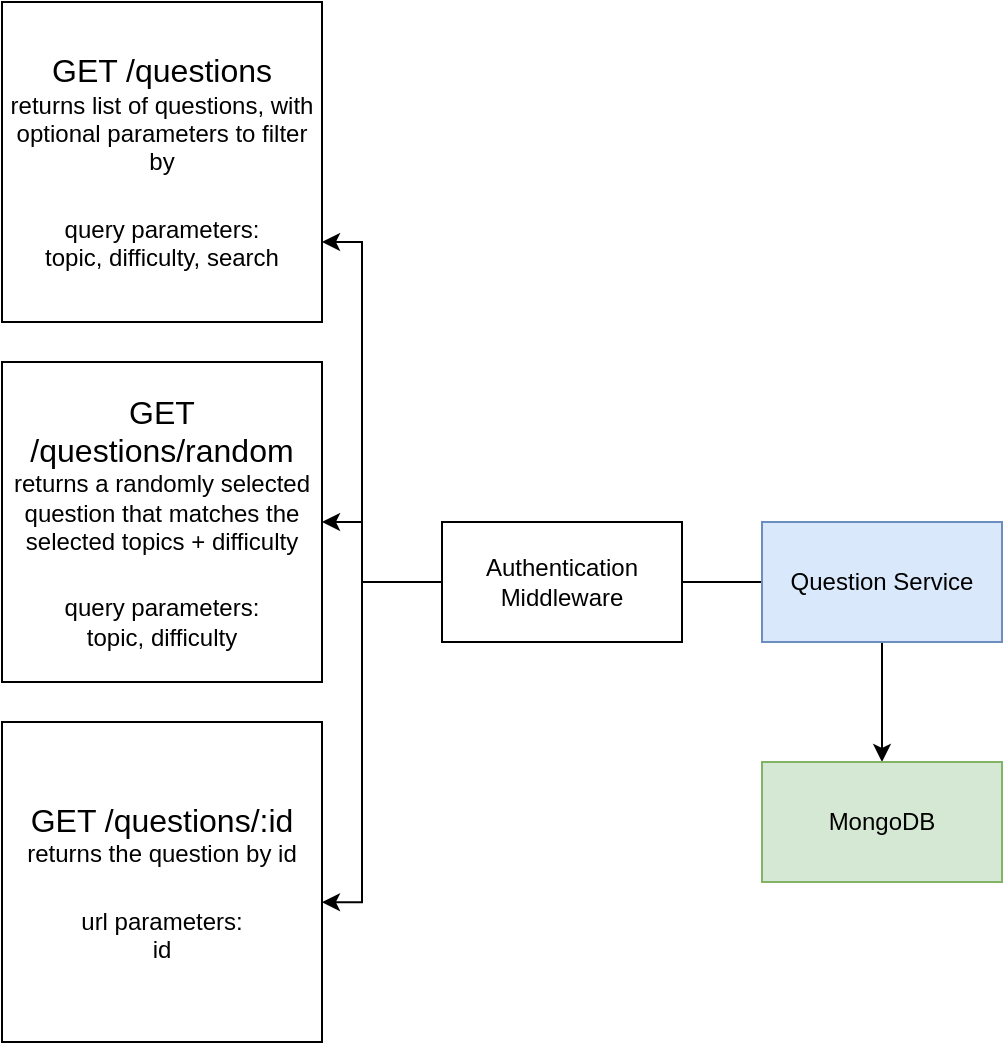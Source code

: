 <mxfile version="28.2.7">
  <diagram name="Page-1" id="T0wvP1Fpmj4WxDNIoSBc">
    <mxGraphModel dx="1722" dy="648" grid="1" gridSize="10" guides="1" tooltips="1" connect="1" arrows="1" fold="1" page="1" pageScale="1" pageWidth="850" pageHeight="1100" math="0" shadow="0">
      <root>
        <mxCell id="0" />
        <mxCell id="1" parent="0" />
        <mxCell id="kl_2JBBVk9ZGrSJpYDUz-2" style="edgeStyle=orthogonalEdgeStyle;rounded=0;orthogonalLoop=1;jettySize=auto;html=1;exitX=0;exitY=0.5;exitDx=0;exitDy=0;" parent="1" source="kl_2JBBVk9ZGrSJpYDUz-1" target="kl_2JBBVk9ZGrSJpYDUz-3" edge="1">
          <mxGeometry relative="1" as="geometry">
            <mxPoint x="410" y="180" as="targetPoint" />
            <Array as="points">
              <mxPoint x="400" y="340" />
              <mxPoint x="400" y="170" />
            </Array>
          </mxGeometry>
        </mxCell>
        <mxCell id="kl_2JBBVk9ZGrSJpYDUz-5" style="edgeStyle=orthogonalEdgeStyle;rounded=0;orthogonalLoop=1;jettySize=auto;html=1;entryX=1;entryY=0.5;entryDx=0;entryDy=0;exitX=0;exitY=0.5;exitDx=0;exitDy=0;" parent="1" source="kl_2JBBVk9ZGrSJpYDUz-1" target="kl_2JBBVk9ZGrSJpYDUz-4" edge="1">
          <mxGeometry relative="1" as="geometry">
            <Array as="points">
              <mxPoint x="400" y="340" />
              <mxPoint x="400" y="310" />
            </Array>
          </mxGeometry>
        </mxCell>
        <mxCell id="3ZyPX6auuMm2N7ZuCYmO-1" style="edgeStyle=orthogonalEdgeStyle;rounded=0;orthogonalLoop=1;jettySize=auto;html=1;" edge="1" parent="1" source="kl_2JBBVk9ZGrSJpYDUz-1">
          <mxGeometry relative="1" as="geometry">
            <mxPoint x="660" y="430.0" as="targetPoint" />
          </mxGeometry>
        </mxCell>
        <mxCell id="kl_2JBBVk9ZGrSJpYDUz-1" value="Question Service" style="rounded=0;whiteSpace=wrap;html=1;fillColor=#dae8fc;strokeColor=#6c8ebf;" parent="1" vertex="1">
          <mxGeometry x="600" y="310" width="120" height="60" as="geometry" />
        </mxCell>
        <mxCell id="kl_2JBBVk9ZGrSJpYDUz-3" value="&lt;font style=&quot;font-size: 16px;&quot;&gt;GET /questions&lt;/font&gt;&lt;div&gt;&lt;font&gt;returns list of questions, with optional parameters to filter by&lt;br&gt;&lt;/font&gt;&lt;div&gt;&lt;div&gt;&lt;span style=&quot;font-size: 16px;&quot;&gt;&lt;br&gt;&lt;/span&gt;&lt;div&gt;query parameters:&lt;/div&gt;&lt;div&gt;topic, difficulty, search&lt;/div&gt;&lt;/div&gt;&lt;/div&gt;&lt;/div&gt;" style="rounded=0;whiteSpace=wrap;html=1;" parent="1" vertex="1">
          <mxGeometry x="220" y="50" width="160" height="160" as="geometry" />
        </mxCell>
        <mxCell id="kl_2JBBVk9ZGrSJpYDUz-4" value="&lt;font style=&quot;font-size: 16px;&quot;&gt;GET /questions/random&lt;/font&gt;&lt;div&gt;&lt;font&gt;returns a randomly selected question that matches the selected topics + difficulty&lt;br&gt;&lt;/font&gt;&lt;div&gt;&lt;div&gt;&lt;span style=&quot;font-size: 16px;&quot;&gt;&lt;br&gt;&lt;/span&gt;&lt;div&gt;query parameters:&lt;/div&gt;&lt;div&gt;topic, difficulty&lt;/div&gt;&lt;/div&gt;&lt;/div&gt;&lt;/div&gt;" style="rounded=0;whiteSpace=wrap;html=1;" parent="1" vertex="1">
          <mxGeometry x="220" y="230" width="160" height="160" as="geometry" />
        </mxCell>
        <mxCell id="kl_2JBBVk9ZGrSJpYDUz-6" value="&lt;font style=&quot;font-size: 16px;&quot;&gt;GET /questions/:id&lt;/font&gt;&lt;div&gt;&lt;font&gt;returns the question by id&lt;br&gt;&lt;/font&gt;&lt;div&gt;&lt;span style=&quot;font-size: 16px;&quot;&gt;&lt;br&gt;&lt;/span&gt;&lt;div&gt;url parameters:&lt;/div&gt;&lt;div&gt;id&lt;/div&gt;&lt;/div&gt;&lt;/div&gt;" style="rounded=0;whiteSpace=wrap;html=1;" parent="1" vertex="1">
          <mxGeometry x="220" y="410" width="160" height="160" as="geometry" />
        </mxCell>
        <mxCell id="kl_2JBBVk9ZGrSJpYDUz-7" style="edgeStyle=orthogonalEdgeStyle;rounded=0;orthogonalLoop=1;jettySize=auto;html=1;entryX=1;entryY=0.563;entryDx=0;entryDy=0;entryPerimeter=0;exitX=0;exitY=0.5;exitDx=0;exitDy=0;" parent="1" source="kl_2JBBVk9ZGrSJpYDUz-8" target="kl_2JBBVk9ZGrSJpYDUz-6" edge="1">
          <mxGeometry relative="1" as="geometry">
            <Array as="points">
              <mxPoint x="400" y="340" />
              <mxPoint x="400" y="500" />
            </Array>
          </mxGeometry>
        </mxCell>
        <mxCell id="kl_2JBBVk9ZGrSJpYDUz-8" value="Authentication Middleware" style="rounded=0;whiteSpace=wrap;html=1;" parent="1" vertex="1">
          <mxGeometry x="440" y="310" width="120" height="60" as="geometry" />
        </mxCell>
        <mxCell id="3ZyPX6auuMm2N7ZuCYmO-2" value="MongoDB" style="rounded=0;whiteSpace=wrap;html=1;fillColor=#d5e8d4;strokeColor=#82b366;" vertex="1" parent="1">
          <mxGeometry x="600" y="430" width="120" height="60" as="geometry" />
        </mxCell>
      </root>
    </mxGraphModel>
  </diagram>
</mxfile>
